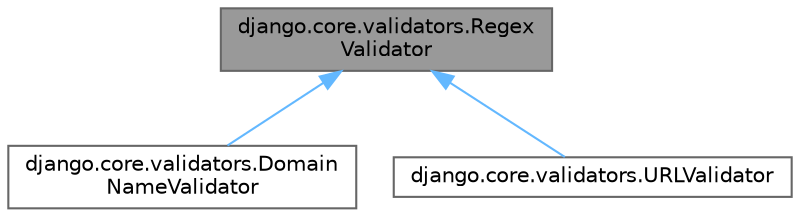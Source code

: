 digraph "django.core.validators.RegexValidator"
{
 // LATEX_PDF_SIZE
  bgcolor="transparent";
  edge [fontname=Helvetica,fontsize=10,labelfontname=Helvetica,labelfontsize=10];
  node [fontname=Helvetica,fontsize=10,shape=box,height=0.2,width=0.4];
  Node1 [id="Node000001",label="django.core.validators.Regex\lValidator",height=0.2,width=0.4,color="gray40", fillcolor="grey60", style="filled", fontcolor="black",tooltip=" "];
  Node1 -> Node2 [id="edge3_Node000001_Node000002",dir="back",color="steelblue1",style="solid",tooltip=" "];
  Node2 [id="Node000002",label="django.core.validators.Domain\lNameValidator",height=0.2,width=0.4,color="gray40", fillcolor="white", style="filled",URL="$classdjango_1_1core_1_1validators_1_1DomainNameValidator.html",tooltip=" "];
  Node1 -> Node3 [id="edge4_Node000001_Node000003",dir="back",color="steelblue1",style="solid",tooltip=" "];
  Node3 [id="Node000003",label="django.core.validators.URLValidator",height=0.2,width=0.4,color="gray40", fillcolor="white", style="filled",URL="$classdjango_1_1core_1_1validators_1_1URLValidator.html",tooltip=" "];
}
